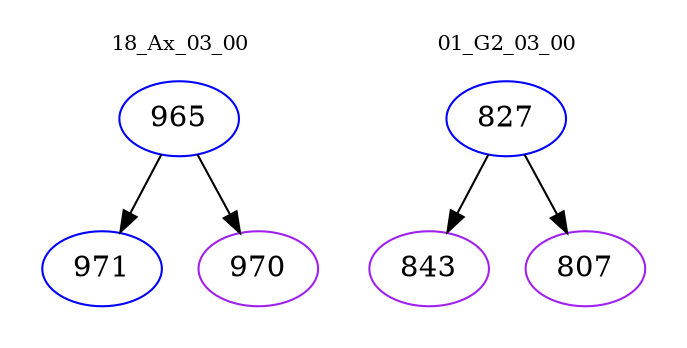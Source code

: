 digraph{
subgraph cluster_0 {
color = white
label = "18_Ax_03_00";
fontsize=10;
T0_965 [label="965", color="blue"]
T0_965 -> T0_971 [color="black"]
T0_971 [label="971", color="blue"]
T0_965 -> T0_970 [color="black"]
T0_970 [label="970", color="purple"]
}
subgraph cluster_1 {
color = white
label = "01_G2_03_00";
fontsize=10;
T1_827 [label="827", color="blue"]
T1_827 -> T1_843 [color="black"]
T1_843 [label="843", color="purple"]
T1_827 -> T1_807 [color="black"]
T1_807 [label="807", color="purple"]
}
}
